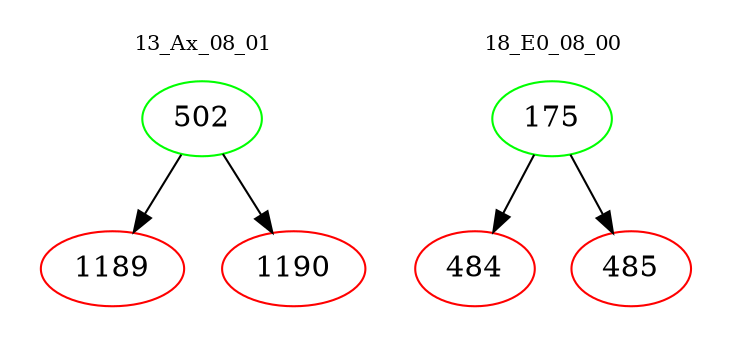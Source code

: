 digraph{
subgraph cluster_0 {
color = white
label = "13_Ax_08_01";
fontsize=10;
T0_502 [label="502", color="green"]
T0_502 -> T0_1189 [color="black"]
T0_1189 [label="1189", color="red"]
T0_502 -> T0_1190 [color="black"]
T0_1190 [label="1190", color="red"]
}
subgraph cluster_1 {
color = white
label = "18_E0_08_00";
fontsize=10;
T1_175 [label="175", color="green"]
T1_175 -> T1_484 [color="black"]
T1_484 [label="484", color="red"]
T1_175 -> T1_485 [color="black"]
T1_485 [label="485", color="red"]
}
}
